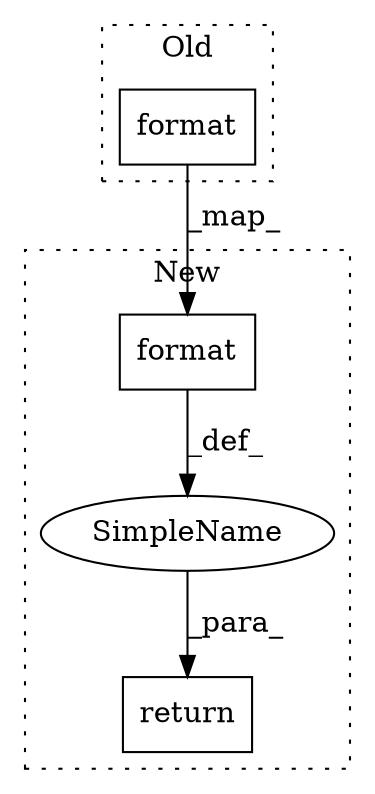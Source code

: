 digraph G {
subgraph cluster0 {
1 [label="format" a="32" s="3565,3577" l="7,1" shape="box"];
label = "Old";
style="dotted";
}
subgraph cluster1 {
2 [label="format" a="32" s="3752,3764" l="7,1" shape="box"];
3 [label="SimpleName" a="42" s="" l="" shape="ellipse"];
4 [label="return" a="41" s="3713" l="7" shape="box"];
label = "New";
style="dotted";
}
1 -> 2 [label="_map_"];
2 -> 3 [label="_def_"];
3 -> 4 [label="_para_"];
}